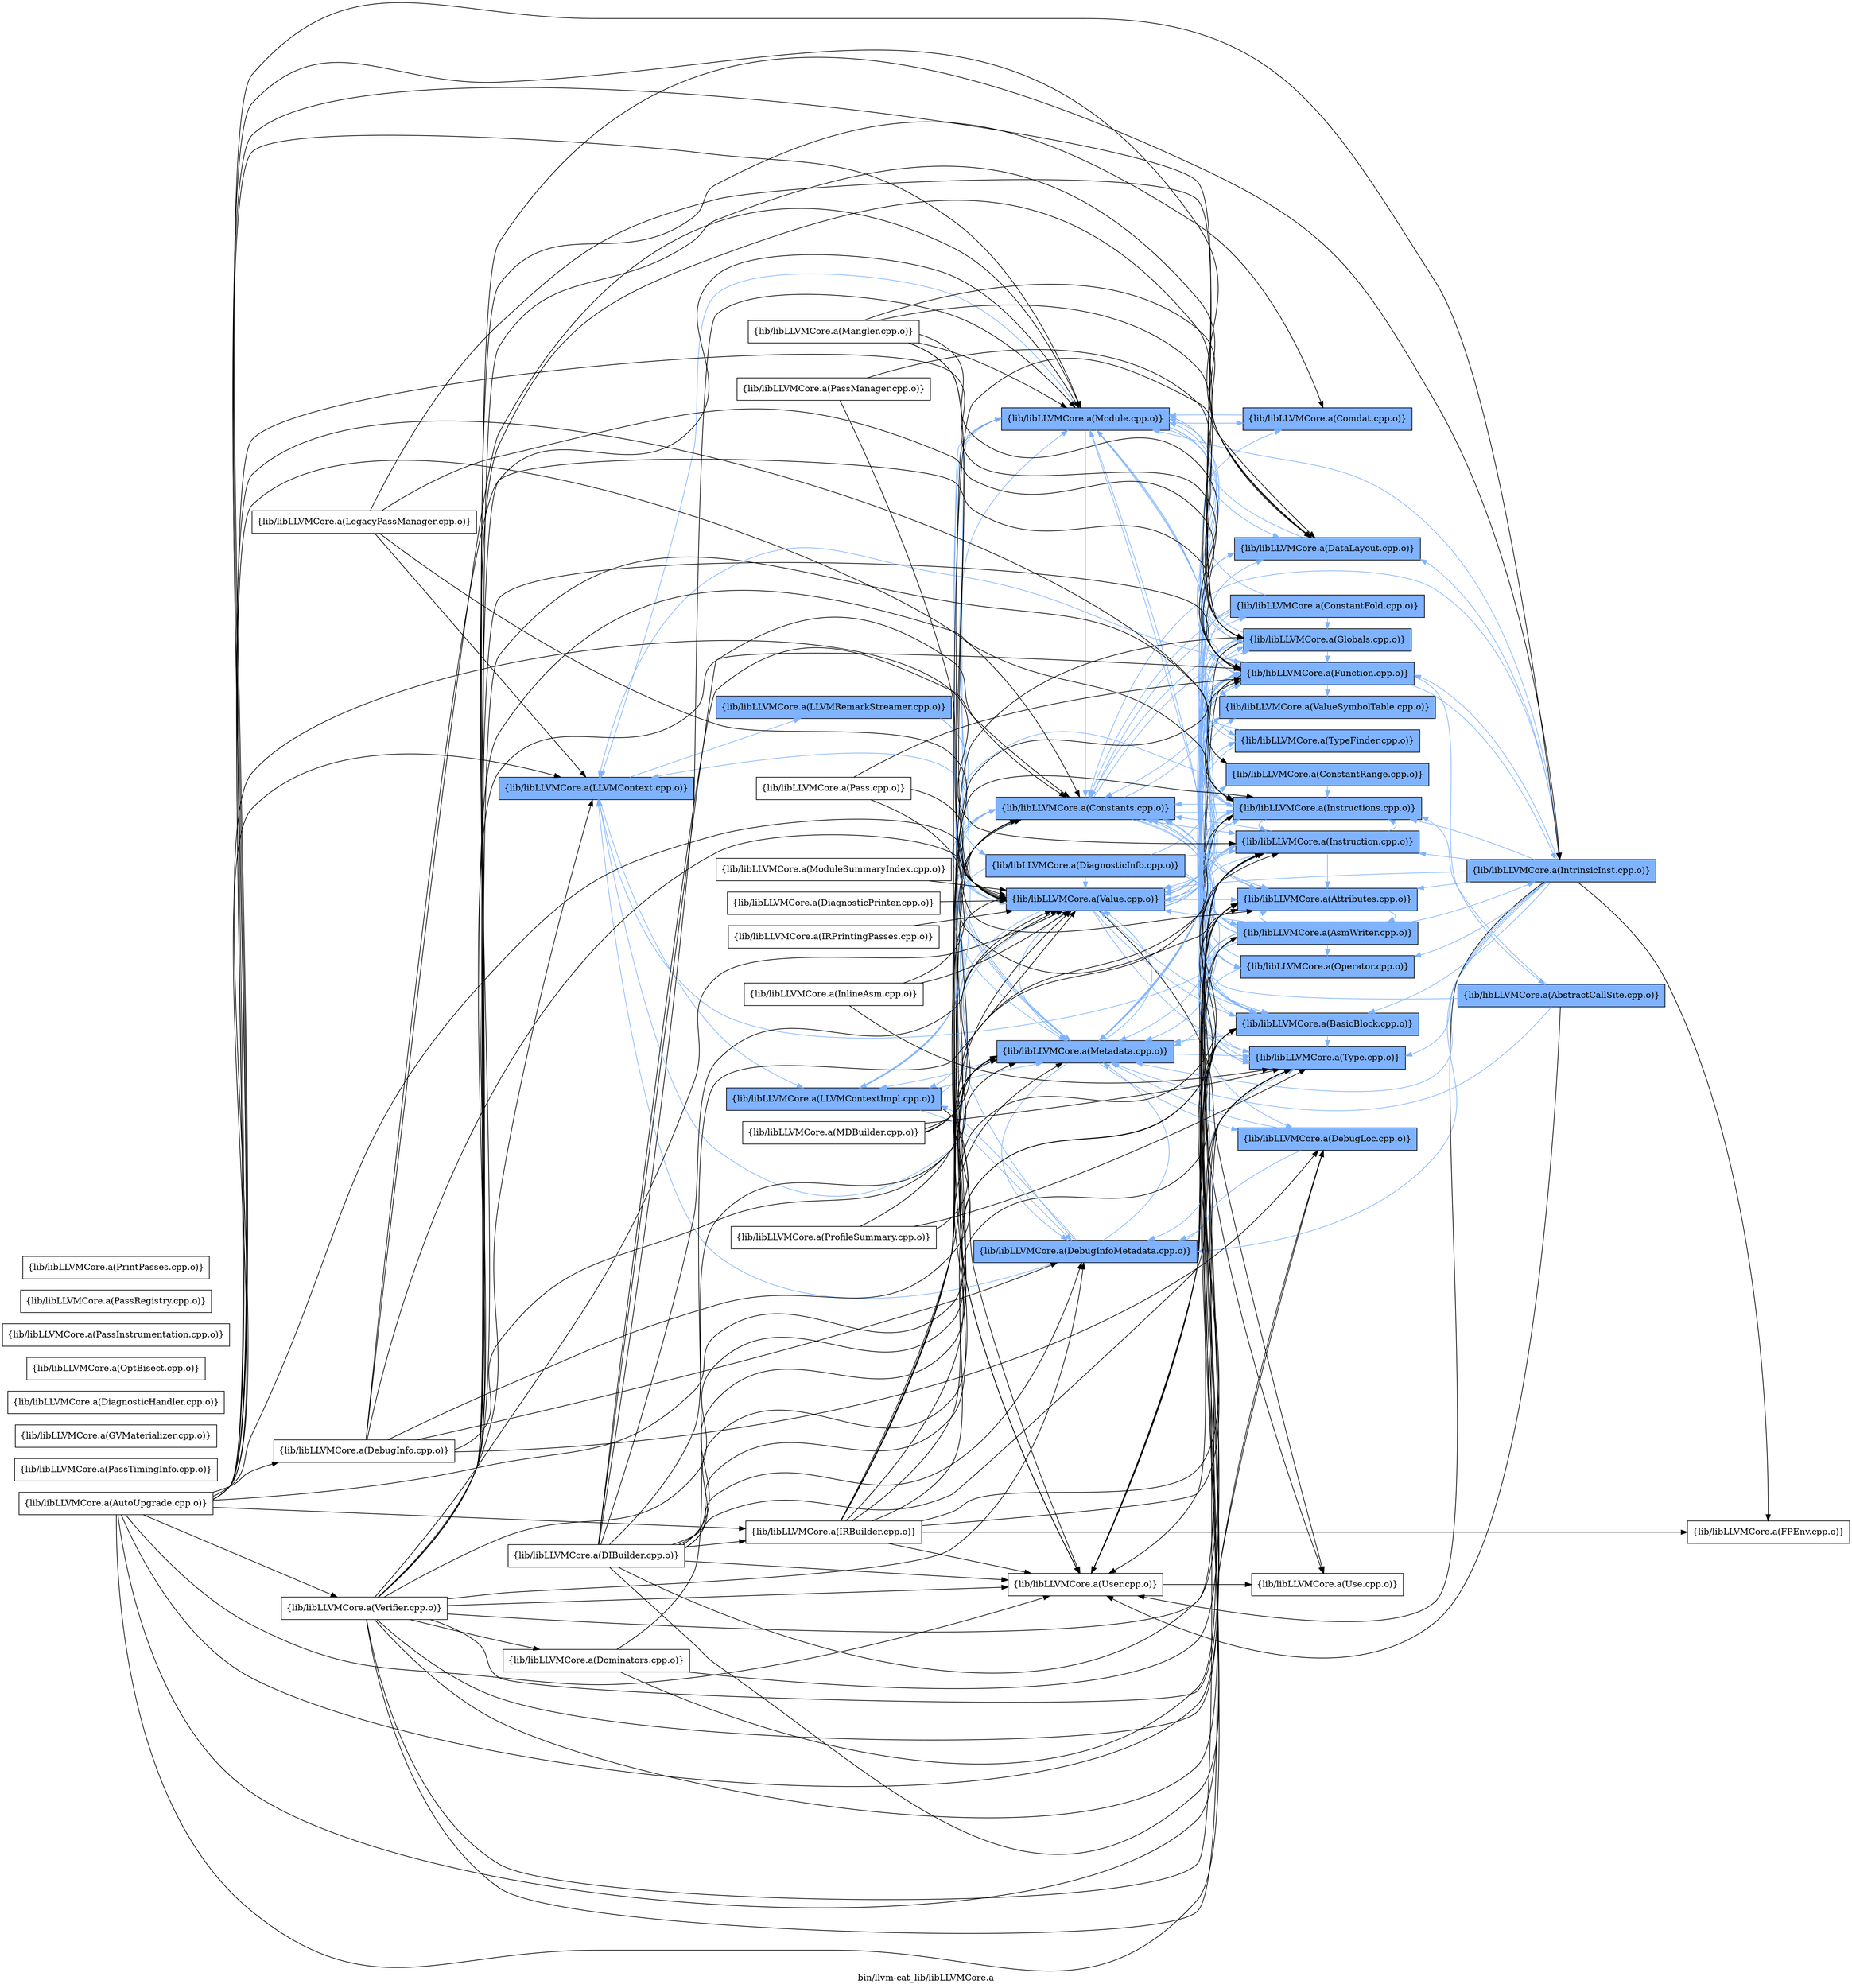 digraph "bin/llvm-cat_lib/libLLVMCore.a" {
	label="bin/llvm-cat_lib/libLLVMCore.a";
	rankdir=LR;
	{ rank=same; Node0x55b1c11df578;  }
	{ rank=same; Node0x55b1c11e42a8; Node0x55b1c11e57e8;  }
	{ rank=same; Node0x55b1c11e0ab8; Node0x55b1c11df6b8; Node0x55b1c11e6648; Node0x55b1c11e6f58; Node0x55b1c11e6738; Node0x55b1c11e4d98; Node0x55b1c11e1058;  }
	{ rank=same; Node0x55b1c11e1c88; Node0x55b1c11e0c98; Node0x55b1c11e0f18; Node0x55b1c11e0dd8; Node0x55b1c11e4168; Node0x55b1c11e7ea8; Node0x55b1c11e7818; Node0x55b1c11e7d68; Node0x55b1c11e1d28; Node0x55b1c11e7ae8; Node0x55b1c11e8218; Node0x55b1c11e6288; Node0x55b1c11e5568; Node0x55b1c11e69b8; Node0x55b1c11e8678; Node0x55b1c11e6e18; Node0x55b1c11e8448;  }
	{ rank=same; Node0x55b1c11e0748; Node0x55b1c11e27c8;  }
	{ rank=same; Node0x55b1c11df578;  }
	{ rank=same; Node0x55b1c11e42a8; Node0x55b1c11e57e8;  }
	{ rank=same; Node0x55b1c11e0ab8; Node0x55b1c11df6b8; Node0x55b1c11e6648; Node0x55b1c11e6f58; Node0x55b1c11e6738; Node0x55b1c11e4d98; Node0x55b1c11e1058;  }
	{ rank=same; Node0x55b1c11e1c88; Node0x55b1c11e0c98; Node0x55b1c11e0f18; Node0x55b1c11e0dd8; Node0x55b1c11e4168; Node0x55b1c11e7ea8; Node0x55b1c11e7818; Node0x55b1c11e7d68; Node0x55b1c11e1d28; Node0x55b1c11e7ae8; Node0x55b1c11e8218; Node0x55b1c11e6288; Node0x55b1c11e5568; Node0x55b1c11e69b8; Node0x55b1c11e8678; Node0x55b1c11e6e18; Node0x55b1c11e8448;  }
	{ rank=same; Node0x55b1c11e0748; Node0x55b1c11e27c8;  }

	Node0x55b1c11df578 [shape=record,shape=box,group=1,style=filled,fillcolor="0.600000 0.5 1",label="{lib/libLLVMCore.a(LLVMContext.cpp.o)}"];
	Node0x55b1c11df578 -> Node0x55b1c11e42a8[color="0.600000 0.5 1"];
	Node0x55b1c11df578 -> Node0x55b1c11e57e8[color="0.600000 0.5 1"];
	Node0x55b1c11e6f58 [shape=record,shape=box,group=1,style=filled,fillcolor="0.600000 0.5 1",label="{lib/libLLVMCore.a(Module.cpp.o)}"];
	Node0x55b1c11e6f58 -> Node0x55b1c11e7ae8[color="0.600000 0.5 1"];
	Node0x55b1c11e6f58 -> Node0x55b1c11e0ab8[color="0.600000 0.5 1"];
	Node0x55b1c11e6f58 -> Node0x55b1c11df578[color="0.600000 0.5 1"];
	Node0x55b1c11e6f58 -> Node0x55b1c11e8218[color="0.600000 0.5 1"];
	Node0x55b1c11e6f58 -> Node0x55b1c11e0dd8[color="0.600000 0.5 1"];
	Node0x55b1c11e6f58 -> Node0x55b1c11e4168[color="0.600000 0.5 1"];
	Node0x55b1c11e6f58 -> Node0x55b1c11e6648[color="0.600000 0.5 1"];
	Node0x55b1c11e6f58 -> Node0x55b1c11e7818[color="0.600000 0.5 1"];
	Node0x55b1c11e6f58 -> Node0x55b1c11e6288[color="0.600000 0.5 1"];
	Node0x55b1c11e6f58 -> Node0x55b1c11e6738;
	Node0x55b1c11e6f58 -> Node0x55b1c11e4d98[color="0.600000 0.5 1"];
	Node0x55b1c11e6f58 -> Node0x55b1c11e5568[color="0.600000 0.5 1"];
	Node0x55b1c11e8d08 [shape=record,shape=box,group=0,label="{lib/libLLVMCore.a(PassTimingInfo.cpp.o)}"];
	Node0x55b1c11e8678 [shape=record,shape=box,group=1,style=filled,fillcolor="0.600000 0.5 1",label="{lib/libLLVMCore.a(Attributes.cpp.o)}"];
	Node0x55b1c11e8678 -> Node0x55b1c11e8448[color="0.600000 0.5 1"];
	Node0x55b1c11e8678 -> Node0x55b1c11e0dd8[color="0.600000 0.5 1"];
	Node0x55b1c11e9348 [shape=record,shape=box,group=0,label="{lib/libLLVMCore.a(AutoUpgrade.cpp.o)}"];
	Node0x55b1c11e9348 -> Node0x55b1c11e8678;
	Node0x55b1c11e9348 -> Node0x55b1c11e6e18;
	Node0x55b1c11e9348 -> Node0x55b1c11e0ab8;
	Node0x55b1c11e9348 -> Node0x55b1c11e8088;
	Node0x55b1c11e9348 -> Node0x55b1c11e0c98;
	Node0x55b1c11e9348 -> Node0x55b1c11e0f18;
	Node0x55b1c11e9348 -> Node0x55b1c11e0748;
	Node0x55b1c11e9348 -> Node0x55b1c11df578;
	Node0x55b1c11e9348 -> Node0x55b1c11e8218;
	Node0x55b1c11e9348 -> Node0x55b1c11e0608;
	Node0x55b1c11e9348 -> Node0x55b1c11e0dd8;
	Node0x55b1c11e9348 -> Node0x55b1c11e4168;
	Node0x55b1c11e9348 -> Node0x55b1c11e6648;
	Node0x55b1c11e9348 -> Node0x55b1c11e6f58;
	Node0x55b1c11e9348 -> Node0x55b1c11e7818;
	Node0x55b1c11e9348 -> Node0x55b1c11e6738;
	Node0x55b1c11e9348 -> Node0x55b1c11e4d98;
	Node0x55b1c11e9348 -> Node0x55b1c11e52e8;
	Node0x55b1c11e6e18 [shape=record,shape=box,group=1,style=filled,fillcolor="0.600000 0.5 1",label="{lib/libLLVMCore.a(BasicBlock.cpp.o)}"];
	Node0x55b1c11e6e18 -> Node0x55b1c11e0ab8[color="0.600000 0.5 1"];
	Node0x55b1c11e6e18 -> Node0x55b1c11e0c98[color="0.600000 0.5 1"];
	Node0x55b1c11e6e18 -> Node0x55b1c11e6648[color="0.600000 0.5 1"];
	Node0x55b1c11e6e18 -> Node0x55b1c11e7818[color="0.600000 0.5 1"];
	Node0x55b1c11e6e18 -> Node0x55b1c11e6738;
	Node0x55b1c11e6e18 -> Node0x55b1c11e4d98[color="0.600000 0.5 1"];
	Node0x55b1c11e6e18 -> Node0x55b1c11e5568[color="0.600000 0.5 1"];
	Node0x55b1c11e7d68 [shape=record,shape=box,group=1,style=filled,fillcolor="0.600000 0.5 1",label="{lib/libLLVMCore.a(ConstantRange.cpp.o)}"];
	Node0x55b1c11e7d68 -> Node0x55b1c11e0f18[color="0.600000 0.5 1"];
	Node0x55b1c11e0ab8 [shape=record,shape=box,group=1,style=filled,fillcolor="0.600000 0.5 1",label="{lib/libLLVMCore.a(Constants.cpp.o)}"];
	Node0x55b1c11e0ab8 -> Node0x55b1c11e1c88[color="0.600000 0.5 1"];
	Node0x55b1c11e0ab8 -> Node0x55b1c11e0c98[color="0.600000 0.5 1"];
	Node0x55b1c11e0ab8 -> Node0x55b1c11e0f18[color="0.600000 0.5 1"];
	Node0x55b1c11e0ab8 -> Node0x55b1c11e0dd8[color="0.600000 0.5 1"];
	Node0x55b1c11e0ab8 -> Node0x55b1c11e4168[color="0.600000 0.5 1"];
	Node0x55b1c11e0ab8 -> Node0x55b1c11e7ea8[color="0.600000 0.5 1"];
	Node0x55b1c11e0ab8 -> Node0x55b1c11e7818[color="0.600000 0.5 1"];
	Node0x55b1c11e0ab8 -> Node0x55b1c11e6738;
	Node0x55b1c11e0ab8 -> Node0x55b1c11e4d98[color="0.600000 0.5 1"];
	Node0x55b1c11e1468 [shape=record,shape=box,group=0,label="{lib/libLLVMCore.a(InlineAsm.cpp.o)}"];
	Node0x55b1c11e1468 -> Node0x55b1c11e0ab8;
	Node0x55b1c11e1468 -> Node0x55b1c11e7818;
	Node0x55b1c11e1468 -> Node0x55b1c11e4d98;
	Node0x55b1c11e0c98 [shape=record,shape=box,group=1,style=filled,fillcolor="0.600000 0.5 1",label="{lib/libLLVMCore.a(Instruction.cpp.o)}"];
	Node0x55b1c11e0c98 -> Node0x55b1c11e8678[color="0.600000 0.5 1"];
	Node0x55b1c11e0c98 -> Node0x55b1c11e6e18[color="0.600000 0.5 1"];
	Node0x55b1c11e0c98 -> Node0x55b1c11e0ab8[color="0.600000 0.5 1"];
	Node0x55b1c11e0c98 -> Node0x55b1c11e0f18[color="0.600000 0.5 1"];
	Node0x55b1c11e0c98 -> Node0x55b1c11e6648[color="0.600000 0.5 1"];
	Node0x55b1c11e0c98 -> Node0x55b1c11e6738;
	Node0x55b1c11e0c98 -> Node0x55b1c11e4d98[color="0.600000 0.5 1"];
	Node0x55b1c11e0f18 [shape=record,shape=box,group=1,style=filled,fillcolor="0.600000 0.5 1",label="{lib/libLLVMCore.a(Instructions.cpp.o)}"];
	Node0x55b1c11e0f18 -> Node0x55b1c11e8678[color="0.600000 0.5 1"];
	Node0x55b1c11e0f18 -> Node0x55b1c11e6e18[color="0.600000 0.5 1"];
	Node0x55b1c11e0f18 -> Node0x55b1c11e0ab8[color="0.600000 0.5 1"];
	Node0x55b1c11e0f18 -> Node0x55b1c11e0c98[color="0.600000 0.5 1"];
	Node0x55b1c11e0f18 -> Node0x55b1c11e42a8[color="0.600000 0.5 1"];
	Node0x55b1c11e0f18 -> Node0x55b1c11e8218[color="0.600000 0.5 1"];
	Node0x55b1c11e0f18 -> Node0x55b1c11e0dd8[color="0.600000 0.5 1"];
	Node0x55b1c11e0f18 -> Node0x55b1c11e6648[color="0.600000 0.5 1"];
	Node0x55b1c11e0f18 -> Node0x55b1c11e6f58[color="0.600000 0.5 1"];
	Node0x55b1c11e0f18 -> Node0x55b1c11e7818[color="0.600000 0.5 1"];
	Node0x55b1c11e0f18 -> Node0x55b1c11e6738;
	Node0x55b1c11e0f18 -> Node0x55b1c11e4d98[color="0.600000 0.5 1"];
	Node0x55b1c11e8218 [shape=record,shape=box,group=1,style=filled,fillcolor="0.600000 0.5 1",label="{lib/libLLVMCore.a(DataLayout.cpp.o)}"];
	Node0x55b1c11e8218 -> Node0x55b1c11e4168[color="0.600000 0.5 1"];
	Node0x55b1c11e8218 -> Node0x55b1c11e6f58[color="0.600000 0.5 1"];
	Node0x55b1c11e8218 -> Node0x55b1c11e7818[color="0.600000 0.5 1"];
	Node0x55b1c11e0608 [shape=record,shape=box,group=0,label="{lib/libLLVMCore.a(DebugInfo.cpp.o)}"];
	Node0x55b1c11e0608 -> Node0x55b1c11e0c98;
	Node0x55b1c11e0608 -> Node0x55b1c11df6b8;
	Node0x55b1c11e0608 -> Node0x55b1c11e1d28;
	Node0x55b1c11e0608 -> Node0x55b1c11e0dd8;
	Node0x55b1c11e0608 -> Node0x55b1c11e6648;
	Node0x55b1c11e0608 -> Node0x55b1c11e6f58;
	Node0x55b1c11e0608 -> Node0x55b1c11e4d98;
	Node0x55b1c11df6b8 [shape=record,shape=box,group=1,style=filled,fillcolor="0.600000 0.5 1",label="{lib/libLLVMCore.a(DebugInfoMetadata.cpp.o)}"];
	Node0x55b1c11df6b8 -> Node0x55b1c11e0ab8[color="0.600000 0.5 1"];
	Node0x55b1c11df6b8 -> Node0x55b1c11df578[color="0.600000 0.5 1"];
	Node0x55b1c11df6b8 -> Node0x55b1c11e42a8[color="0.600000 0.5 1"];
	Node0x55b1c11df6b8 -> Node0x55b1c11e6648[color="0.600000 0.5 1"];
	Node0x55b1c11df6b8 -> Node0x55b1c11e7818[color="0.600000 0.5 1"];
	Node0x55b1c11e1d28 [shape=record,shape=box,group=1,style=filled,fillcolor="0.600000 0.5 1",label="{lib/libLLVMCore.a(DebugLoc.cpp.o)}"];
	Node0x55b1c11e1d28 -> Node0x55b1c11df6b8[color="0.600000 0.5 1"];
	Node0x55b1c11e1d28 -> Node0x55b1c11e6648[color="0.600000 0.5 1"];
	Node0x55b1c11e0dd8 [shape=record,shape=box,group=1,style=filled,fillcolor="0.600000 0.5 1",label="{lib/libLLVMCore.a(Function.cpp.o)}"];
	Node0x55b1c11e0dd8 -> Node0x55b1c11e8678[color="0.600000 0.5 1"];
	Node0x55b1c11e0dd8 -> Node0x55b1c11e6e18[color="0.600000 0.5 1"];
	Node0x55b1c11e0dd8 -> Node0x55b1c11e0ab8[color="0.600000 0.5 1"];
	Node0x55b1c11e0dd8 -> Node0x55b1c11e0f18[color="0.600000 0.5 1"];
	Node0x55b1c11e0dd8 -> Node0x55b1c11e0748[color="0.600000 0.5 1"];
	Node0x55b1c11e0dd8 -> Node0x55b1c11df578[color="0.600000 0.5 1"];
	Node0x55b1c11e0dd8 -> Node0x55b1c11e8218[color="0.600000 0.5 1"];
	Node0x55b1c11e0dd8 -> Node0x55b1c11e27c8[color="0.600000 0.5 1"];
	Node0x55b1c11e0dd8 -> Node0x55b1c11e6648[color="0.600000 0.5 1"];
	Node0x55b1c11e0dd8 -> Node0x55b1c11e6f58[color="0.600000 0.5 1"];
	Node0x55b1c11e0dd8 -> Node0x55b1c11e7818[color="0.600000 0.5 1"];
	Node0x55b1c11e0dd8 -> Node0x55b1c11e6738;
	Node0x55b1c11e0dd8 -> Node0x55b1c11e4d98[color="0.600000 0.5 1"];
	Node0x55b1c11e0dd8 -> Node0x55b1c11e5568[color="0.600000 0.5 1"];
	Node0x55b1c11e24f8 [shape=record,shape=box,group=0,label="{lib/libLLVMCore.a(GVMaterializer.cpp.o)}"];
	Node0x55b1c11e4168 [shape=record,shape=box,group=1,style=filled,fillcolor="0.600000 0.5 1",label="{lib/libLLVMCore.a(Globals.cpp.o)}"];
	Node0x55b1c11e4168 -> Node0x55b1c11e0ab8[color="0.600000 0.5 1"];
	Node0x55b1c11e4168 -> Node0x55b1c11e0dd8[color="0.600000 0.5 1"];
	Node0x55b1c11e4168 -> Node0x55b1c11e6648[color="0.600000 0.5 1"];
	Node0x55b1c11e4168 -> Node0x55b1c11e6f58[color="0.600000 0.5 1"];
	Node0x55b1c11e4168 -> Node0x55b1c11e7818[color="0.600000 0.5 1"];
	Node0x55b1c11e4168 -> Node0x55b1c11e6738;
	Node0x55b1c11e4168 -> Node0x55b1c11e4d98[color="0.600000 0.5 1"];
	Node0x55b1c11e6648 [shape=record,shape=box,group=1,style=filled,fillcolor="0.600000 0.5 1",label="{lib/libLLVMCore.a(Metadata.cpp.o)}"];
	Node0x55b1c11e6648 -> Node0x55b1c11e7d68[color="0.600000 0.5 1"];
	Node0x55b1c11e6648 -> Node0x55b1c11e0ab8[color="0.600000 0.5 1"];
	Node0x55b1c11e6648 -> Node0x55b1c11df578[color="0.600000 0.5 1"];
	Node0x55b1c11e6648 -> Node0x55b1c11e42a8[color="0.600000 0.5 1"];
	Node0x55b1c11e6648 -> Node0x55b1c11df6b8[color="0.600000 0.5 1"];
	Node0x55b1c11e6648 -> Node0x55b1c11e1d28[color="0.600000 0.5 1"];
	Node0x55b1c11e6648 -> Node0x55b1c11e6f58[color="0.600000 0.5 1"];
	Node0x55b1c11e6648 -> Node0x55b1c11e7818[color="0.600000 0.5 1"];
	Node0x55b1c11e6648 -> Node0x55b1c11e4d98[color="0.600000 0.5 1"];
	Node0x55b1c11e76d8 [shape=record,shape=box,group=0,label="{lib/libLLVMCore.a(ModuleSummaryIndex.cpp.o)}"];
	Node0x55b1c11e76d8 -> Node0x55b1c11e4d98;
	Node0x55b1c11e7818 [shape=record,shape=box,group=1,style=filled,fillcolor="0.600000 0.5 1",label="{lib/libLLVMCore.a(Type.cpp.o)}"];
	Node0x55b1c11e7818 -> Node0x55b1c11e0ab8[color="0.600000 0.5 1"];
	Node0x55b1c11e6738 [shape=record,shape=box,group=0,label="{lib/libLLVMCore.a(User.cpp.o)}"];
	Node0x55b1c11e6738 -> Node0x55b1c11e69b8;
	Node0x55b1c11e4d98 [shape=record,shape=box,group=1,style=filled,fillcolor="0.600000 0.5 1",label="{lib/libLLVMCore.a(Value.cpp.o)}"];
	Node0x55b1c11e4d98 -> Node0x55b1c11e8678[color="0.600000 0.5 1"];
	Node0x55b1c11e4d98 -> Node0x55b1c11e6e18[color="0.600000 0.5 1"];
	Node0x55b1c11e4d98 -> Node0x55b1c11e0ab8[color="0.600000 0.5 1"];
	Node0x55b1c11e4d98 -> Node0x55b1c11e0c98[color="0.600000 0.5 1"];
	Node0x55b1c11e4d98 -> Node0x55b1c11e0f18[color="0.600000 0.5 1"];
	Node0x55b1c11e4d98 -> Node0x55b1c11df578[color="0.600000 0.5 1"];
	Node0x55b1c11e4d98 -> Node0x55b1c11e42a8[color="0.600000 0.5 1"];
	Node0x55b1c11e4d98 -> Node0x55b1c11e8218[color="0.600000 0.5 1"];
	Node0x55b1c11e4d98 -> Node0x55b1c11e0dd8[color="0.600000 0.5 1"];
	Node0x55b1c11e4d98 -> Node0x55b1c11e4168[color="0.600000 0.5 1"];
	Node0x55b1c11e4d98 -> Node0x55b1c11e6648[color="0.600000 0.5 1"];
	Node0x55b1c11e4d98 -> Node0x55b1c11e7818[color="0.600000 0.5 1"];
	Node0x55b1c11e4d98 -> Node0x55b1c11e69b8;
	Node0x55b1c11e4d98 -> Node0x55b1c11e6738;
	Node0x55b1c11e4d98 -> Node0x55b1c11e5568[color="0.600000 0.5 1"];
	Node0x55b1c11e52e8 [shape=record,shape=box,group=0,label="{lib/libLLVMCore.a(Verifier.cpp.o)}"];
	Node0x55b1c11e52e8 -> Node0x55b1c11e8448;
	Node0x55b1c11e52e8 -> Node0x55b1c11e8678;
	Node0x55b1c11e52e8 -> Node0x55b1c11e6e18;
	Node0x55b1c11e52e8 -> Node0x55b1c11e7ae8;
	Node0x55b1c11e52e8 -> Node0x55b1c11e7d68;
	Node0x55b1c11e52e8 -> Node0x55b1c11e0ab8;
	Node0x55b1c11e52e8 -> Node0x55b1c11e0c98;
	Node0x55b1c11e52e8 -> Node0x55b1c11e0f18;
	Node0x55b1c11e52e8 -> Node0x55b1c11e0748;
	Node0x55b1c11e52e8 -> Node0x55b1c11df578;
	Node0x55b1c11e52e8 -> Node0x55b1c11e8218;
	Node0x55b1c11e52e8 -> Node0x55b1c11df6b8;
	Node0x55b1c11e52e8 -> Node0x55b1c11e1d28;
	Node0x55b1c11e52e8 -> Node0x55b1c11e0dd8;
	Node0x55b1c11e52e8 -> Node0x55b1c11e4168;
	Node0x55b1c11e52e8 -> Node0x55b1c11e6648;
	Node0x55b1c11e52e8 -> Node0x55b1c11e6f58;
	Node0x55b1c11e52e8 -> Node0x55b1c11e7818;
	Node0x55b1c11e52e8 -> Node0x55b1c11e6738;
	Node0x55b1c11e52e8 -> Node0x55b1c11e4d98;
	Node0x55b1c11e52e8 -> Node0x55b1c11e3538;
	Node0x55b1c11e0748 [shape=record,shape=box,group=1,style=filled,fillcolor="0.600000 0.5 1",label="{lib/libLLVMCore.a(IntrinsicInst.cpp.o)}"];
	Node0x55b1c11e0748 -> Node0x55b1c11e8678[color="0.600000 0.5 1"];
	Node0x55b1c11e0748 -> Node0x55b1c11e6e18[color="0.600000 0.5 1"];
	Node0x55b1c11e0748 -> Node0x55b1c11e0ab8[color="0.600000 0.5 1"];
	Node0x55b1c11e0748 -> Node0x55b1c11e73b8;
	Node0x55b1c11e0748 -> Node0x55b1c11e0c98[color="0.600000 0.5 1"];
	Node0x55b1c11e0748 -> Node0x55b1c11e0f18[color="0.600000 0.5 1"];
	Node0x55b1c11e0748 -> Node0x55b1c11e8218[color="0.600000 0.5 1"];
	Node0x55b1c11e0748 -> Node0x55b1c11df6b8[color="0.600000 0.5 1"];
	Node0x55b1c11e0748 -> Node0x55b1c11e0dd8[color="0.600000 0.5 1"];
	Node0x55b1c11e0748 -> Node0x55b1c11e6648[color="0.600000 0.5 1"];
	Node0x55b1c11e0748 -> Node0x55b1c11e6f58[color="0.600000 0.5 1"];
	Node0x55b1c11e0748 -> Node0x55b1c11e7ea8[color="0.600000 0.5 1"];
	Node0x55b1c11e0748 -> Node0x55b1c11e7818[color="0.600000 0.5 1"];
	Node0x55b1c11e0748 -> Node0x55b1c11e6738;
	Node0x55b1c11e0748 -> Node0x55b1c11e4d98[color="0.600000 0.5 1"];
	Node0x55b1c11e7ae8 [shape=record,shape=box,group=1,style=filled,fillcolor="0.600000 0.5 1",label="{lib/libLLVMCore.a(Comdat.cpp.o)}"];
	Node0x55b1c11e7ae8 -> Node0x55b1c11e6f58[color="0.600000 0.5 1"];
	Node0x55b1c11e7ea8 [shape=record,shape=box,group=1,style=filled,fillcolor="0.600000 0.5 1",label="{lib/libLLVMCore.a(Operator.cpp.o)}"];
	Node0x55b1c11e7ea8 -> Node0x55b1c11e0ab8[color="0.600000 0.5 1"];
	Node0x55b1c11e7ea8 -> Node0x55b1c11e8218[color="0.600000 0.5 1"];
	Node0x55b1c11e7ea8 -> Node0x55b1c11e7818[color="0.600000 0.5 1"];
	Node0x55b1c11e69b8 [shape=record,shape=box,group=0,label="{lib/libLLVMCore.a(Use.cpp.o)}"];
	Node0x55b1c11e8448 [shape=record,shape=box,group=1,style=filled,fillcolor="0.600000 0.5 1",label="{lib/libLLVMCore.a(AsmWriter.cpp.o)}"];
	Node0x55b1c11e8448 -> Node0x55b1c11e8678[color="0.600000 0.5 1"];
	Node0x55b1c11e8448 -> Node0x55b1c11e6e18[color="0.600000 0.5 1"];
	Node0x55b1c11e8448 -> Node0x55b1c11e7ae8[color="0.600000 0.5 1"];
	Node0x55b1c11e8448 -> Node0x55b1c11e0ab8[color="0.600000 0.5 1"];
	Node0x55b1c11e8448 -> Node0x55b1c11e0c98[color="0.600000 0.5 1"];
	Node0x55b1c11e8448 -> Node0x55b1c11e0f18[color="0.600000 0.5 1"];
	Node0x55b1c11e8448 -> Node0x55b1c11e0748[color="0.600000 0.5 1"];
	Node0x55b1c11e8448 -> Node0x55b1c11df578[color="0.600000 0.5 1"];
	Node0x55b1c11e8448 -> Node0x55b1c11df6b8[color="0.600000 0.5 1"];
	Node0x55b1c11e8448 -> Node0x55b1c11e0dd8[color="0.600000 0.5 1"];
	Node0x55b1c11e8448 -> Node0x55b1c11e4168[color="0.600000 0.5 1"];
	Node0x55b1c11e8448 -> Node0x55b1c11e6648[color="0.600000 0.5 1"];
	Node0x55b1c11e8448 -> Node0x55b1c11e6f58[color="0.600000 0.5 1"];
	Node0x55b1c11e8448 -> Node0x55b1c11e7ea8[color="0.600000 0.5 1"];
	Node0x55b1c11e8448 -> Node0x55b1c11e7818[color="0.600000 0.5 1"];
	Node0x55b1c11e8448 -> Node0x55b1c11e6288[color="0.600000 0.5 1"];
	Node0x55b1c11e8448 -> Node0x55b1c11e69b8;
	Node0x55b1c11e8448 -> Node0x55b1c11e6738;
	Node0x55b1c11e8448 -> Node0x55b1c11e4d98[color="0.600000 0.5 1"];
	Node0x55b1c11e6288 [shape=record,shape=box,group=1,style=filled,fillcolor="0.600000 0.5 1",label="{lib/libLLVMCore.a(TypeFinder.cpp.o)}"];
	Node0x55b1c11e6288 -> Node0x55b1c11e0dd8[color="0.600000 0.5 1"];
	Node0x55b1c11e6288 -> Node0x55b1c11e4168[color="0.600000 0.5 1"];
	Node0x55b1c11e6288 -> Node0x55b1c11e6648[color="0.600000 0.5 1"];
	Node0x55b1c11e8088 [shape=record,shape=box,group=0,label="{lib/libLLVMCore.a(IRBuilder.cpp.o)}"];
	Node0x55b1c11e8088 -> Node0x55b1c11e8678;
	Node0x55b1c11e8088 -> Node0x55b1c11e6e18;
	Node0x55b1c11e8088 -> Node0x55b1c11e0ab8;
	Node0x55b1c11e8088 -> Node0x55b1c11e73b8;
	Node0x55b1c11e8088 -> Node0x55b1c11e0c98;
	Node0x55b1c11e8088 -> Node0x55b1c11e0f18;
	Node0x55b1c11e8088 -> Node0x55b1c11e8218;
	Node0x55b1c11e8088 -> Node0x55b1c11e0dd8;
	Node0x55b1c11e8088 -> Node0x55b1c11e4168;
	Node0x55b1c11e8088 -> Node0x55b1c11e6648;
	Node0x55b1c11e8088 -> Node0x55b1c11e7818;
	Node0x55b1c11e8088 -> Node0x55b1c11e6738;
	Node0x55b1c11e8088 -> Node0x55b1c11e4d98;
	Node0x55b1c11e5568 [shape=record,shape=box,group=1,style=filled,fillcolor="0.600000 0.5 1",label="{lib/libLLVMCore.a(ValueSymbolTable.cpp.o)}"];
	Node0x55b1c11e5568 -> Node0x55b1c11e4d98[color="0.600000 0.5 1"];
	Node0x55b1c11e1c88 [shape=record,shape=box,group=1,style=filled,fillcolor="0.600000 0.5 1",label="{lib/libLLVMCore.a(ConstantFold.cpp.o)}"];
	Node0x55b1c11e1c88 -> Node0x55b1c11e0ab8[color="0.600000 0.5 1"];
	Node0x55b1c11e1c88 -> Node0x55b1c11e0f18[color="0.600000 0.5 1"];
	Node0x55b1c11e1c88 -> Node0x55b1c11e0dd8[color="0.600000 0.5 1"];
	Node0x55b1c11e1c88 -> Node0x55b1c11e4168[color="0.600000 0.5 1"];
	Node0x55b1c11e1c88 -> Node0x55b1c11e6f58[color="0.600000 0.5 1"];
	Node0x55b1c11e1c88 -> Node0x55b1c11e7ea8[color="0.600000 0.5 1"];
	Node0x55b1c11e1c88 -> Node0x55b1c11e7818[color="0.600000 0.5 1"];
	Node0x55b1c11e1c88 -> Node0x55b1c11e4d98[color="0.600000 0.5 1"];
	Node0x55b1c11e0388 [shape=record,shape=box,group=0,label="{lib/libLLVMCore.a(DIBuilder.cpp.o)}"];
	Node0x55b1c11e0388 -> Node0x55b1c11e8678;
	Node0x55b1c11e0388 -> Node0x55b1c11e6e18;
	Node0x55b1c11e0388 -> Node0x55b1c11e0ab8;
	Node0x55b1c11e0388 -> Node0x55b1c11e8088;
	Node0x55b1c11e0388 -> Node0x55b1c11e0c98;
	Node0x55b1c11e0388 -> Node0x55b1c11e0f18;
	Node0x55b1c11e0388 -> Node0x55b1c11df6b8;
	Node0x55b1c11e0388 -> Node0x55b1c11e1d28;
	Node0x55b1c11e0388 -> Node0x55b1c11e0dd8;
	Node0x55b1c11e0388 -> Node0x55b1c11e6648;
	Node0x55b1c11e0388 -> Node0x55b1c11e6f58;
	Node0x55b1c11e0388 -> Node0x55b1c11e7818;
	Node0x55b1c11e0388 -> Node0x55b1c11e6738;
	Node0x55b1c11e0388 -> Node0x55b1c11e4d98;
	Node0x55b1c11e42a8 [shape=record,shape=box,group=1,style=filled,fillcolor="0.600000 0.5 1",label="{lib/libLLVMCore.a(LLVMContextImpl.cpp.o)}"];
	Node0x55b1c11e42a8 -> Node0x55b1c11e0ab8[color="0.600000 0.5 1"];
	Node0x55b1c11e42a8 -> Node0x55b1c11df6b8[color="0.600000 0.5 1"];
	Node0x55b1c11e42a8 -> Node0x55b1c11e6648[color="0.600000 0.5 1"];
	Node0x55b1c11e42a8 -> Node0x55b1c11e6f58[color="0.600000 0.5 1"];
	Node0x55b1c11e42a8 -> Node0x55b1c11e6738;
	Node0x55b1c11e42a8 -> Node0x55b1c11e4d98[color="0.600000 0.5 1"];
	Node0x55b1c11e1058 [shape=record,shape=box,group=1,style=filled,fillcolor="0.600000 0.5 1",label="{lib/libLLVMCore.a(DiagnosticInfo.cpp.o)}"];
	Node0x55b1c11e1058 -> Node0x55b1c11e8448[color="0.600000 0.5 1"];
	Node0x55b1c11e1058 -> Node0x55b1c11e0c98[color="0.600000 0.5 1"];
	Node0x55b1c11e1058 -> Node0x55b1c11e1d28[color="0.600000 0.5 1"];
	Node0x55b1c11e1058 -> Node0x55b1c11e0dd8[color="0.600000 0.5 1"];
	Node0x55b1c11e1058 -> Node0x55b1c11e6648[color="0.600000 0.5 1"];
	Node0x55b1c11e1058 -> Node0x55b1c11e4d98[color="0.600000 0.5 1"];
	Node0x55b1c11e27c8 [shape=record,shape=box,group=1,style=filled,fillcolor="0.600000 0.5 1",label="{lib/libLLVMCore.a(AbstractCallSite.cpp.o)}"];
	Node0x55b1c11e27c8 -> Node0x55b1c11e0ab8[color="0.600000 0.5 1"];
	Node0x55b1c11e27c8 -> Node0x55b1c11e0f18[color="0.600000 0.5 1"];
	Node0x55b1c11e27c8 -> Node0x55b1c11e6648[color="0.600000 0.5 1"];
	Node0x55b1c11e27c8 -> Node0x55b1c11e6738;
	Node0x55b1c11e73b8 [shape=record,shape=box,group=0,label="{lib/libLLVMCore.a(FPEnv.cpp.o)}"];
	Node0x55b1c11e57e8 [shape=record,shape=box,group=1,style=filled,fillcolor="0.600000 0.5 1",label="{lib/libLLVMCore.a(LLVMRemarkStreamer.cpp.o)}"];
	Node0x55b1c11e57e8 -> Node0x55b1c11e1058[color="0.600000 0.5 1"];
	Node0x55b1c11e57e8 -> Node0x55b1c11e4d98[color="0.600000 0.5 1"];
	Node0x55b1c11e4028 [shape=record,shape=box,group=0,label="{lib/libLLVMCore.a(DiagnosticPrinter.cpp.o)}"];
	Node0x55b1c11e4028 -> Node0x55b1c11e4d98;
	Node0x55b1c11e3ad8 [shape=record,shape=box,group=0,label="{lib/libLLVMCore.a(DiagnosticHandler.cpp.o)}"];
	Node0x55b1c11e5e78 [shape=record,shape=box,group=0,label="{lib/libLLVMCore.a(MDBuilder.cpp.o)}"];
	Node0x55b1c11e5e78 -> Node0x55b1c11e0ab8;
	Node0x55b1c11e5e78 -> Node0x55b1c11e6648;
	Node0x55b1c11e5e78 -> Node0x55b1c11e7818;
	Node0x55b1c11e5e78 -> Node0x55b1c11e4d98;
	Node0x55b1c11e8538 [shape=record,shape=box,group=0,label="{lib/libLLVMCore.a(OptBisect.cpp.o)}"];
	Node0x55b1c11e9488 [shape=record,shape=box,group=0,label="{lib/libLLVMCore.a(PassInstrumentation.cpp.o)}"];
	Node0x55b1c11dfd98 [shape=record,shape=box,group=0,label="{lib/libLLVMCore.a(Pass.cpp.o)}"];
	Node0x55b1c11dfd98 -> Node0x55b1c11e8678;
	Node0x55b1c11dfd98 -> Node0x55b1c11e0dd8;
	Node0x55b1c11dfd98 -> Node0x55b1c11e4d98;
	Node0x55b1c11e03d8 [shape=record,shape=box,group=0,label="{lib/libLLVMCore.a(IRPrintingPasses.cpp.o)}"];
	Node0x55b1c11e03d8 -> Node0x55b1c11e4d98;
	Node0x55b1c11e0658 [shape=record,shape=box,group=0,label="{lib/libLLVMCore.a(PassRegistry.cpp.o)}"];
	Node0x55b1c11e81c8 [shape=record,shape=box,group=0,label="{lib/libLLVMCore.a(PassManager.cpp.o)}"];
	Node0x55b1c11e81c8 -> Node0x55b1c11e4168;
	Node0x55b1c11e81c8 -> Node0x55b1c11e4d98;
	Node0x55b1c11e92f8 [shape=record,shape=box,group=0,label="{lib/libLLVMCore.a(LegacyPassManager.cpp.o)}"];
	Node0x55b1c11e92f8 -> Node0x55b1c11df578;
	Node0x55b1c11e92f8 -> Node0x55b1c11e0dd8;
	Node0x55b1c11e92f8 -> Node0x55b1c11e4168;
	Node0x55b1c11e92f8 -> Node0x55b1c11e4d98;
	Node0x55b1c11e7368 [shape=record,shape=box,group=0,label="{lib/libLLVMCore.a(PrintPasses.cpp.o)}"];
	Node0x55b1c11e70e8 [shape=record,shape=box,group=0,label="{lib/libLLVMCore.a(ProfileSummary.cpp.o)}"];
	Node0x55b1c11e70e8 -> Node0x55b1c11e0ab8;
	Node0x55b1c11e70e8 -> Node0x55b1c11e6648;
	Node0x55b1c11e70e8 -> Node0x55b1c11e7818;
	Node0x55b1c11e3538 [shape=record,shape=box,group=0,label="{lib/libLLVMCore.a(Dominators.cpp.o)}"];
	Node0x55b1c11e3538 -> Node0x55b1c11e6e18;
	Node0x55b1c11e3538 -> Node0x55b1c11e0c98;
	Node0x55b1c11e3538 -> Node0x55b1c11e4d98;
	Node0x55b1c11e5248 [shape=record,shape=box,group=0,label="{lib/libLLVMCore.a(Mangler.cpp.o)}"];
	Node0x55b1c11e5248 -> Node0x55b1c11e8678;
	Node0x55b1c11e5248 -> Node0x55b1c11e8218;
	Node0x55b1c11e5248 -> Node0x55b1c11e0dd8;
	Node0x55b1c11e5248 -> Node0x55b1c11e4168;
	Node0x55b1c11e5248 -> Node0x55b1c11e6f58;
	Node0x55b1c11e5248 -> Node0x55b1c11e4d98;
}
